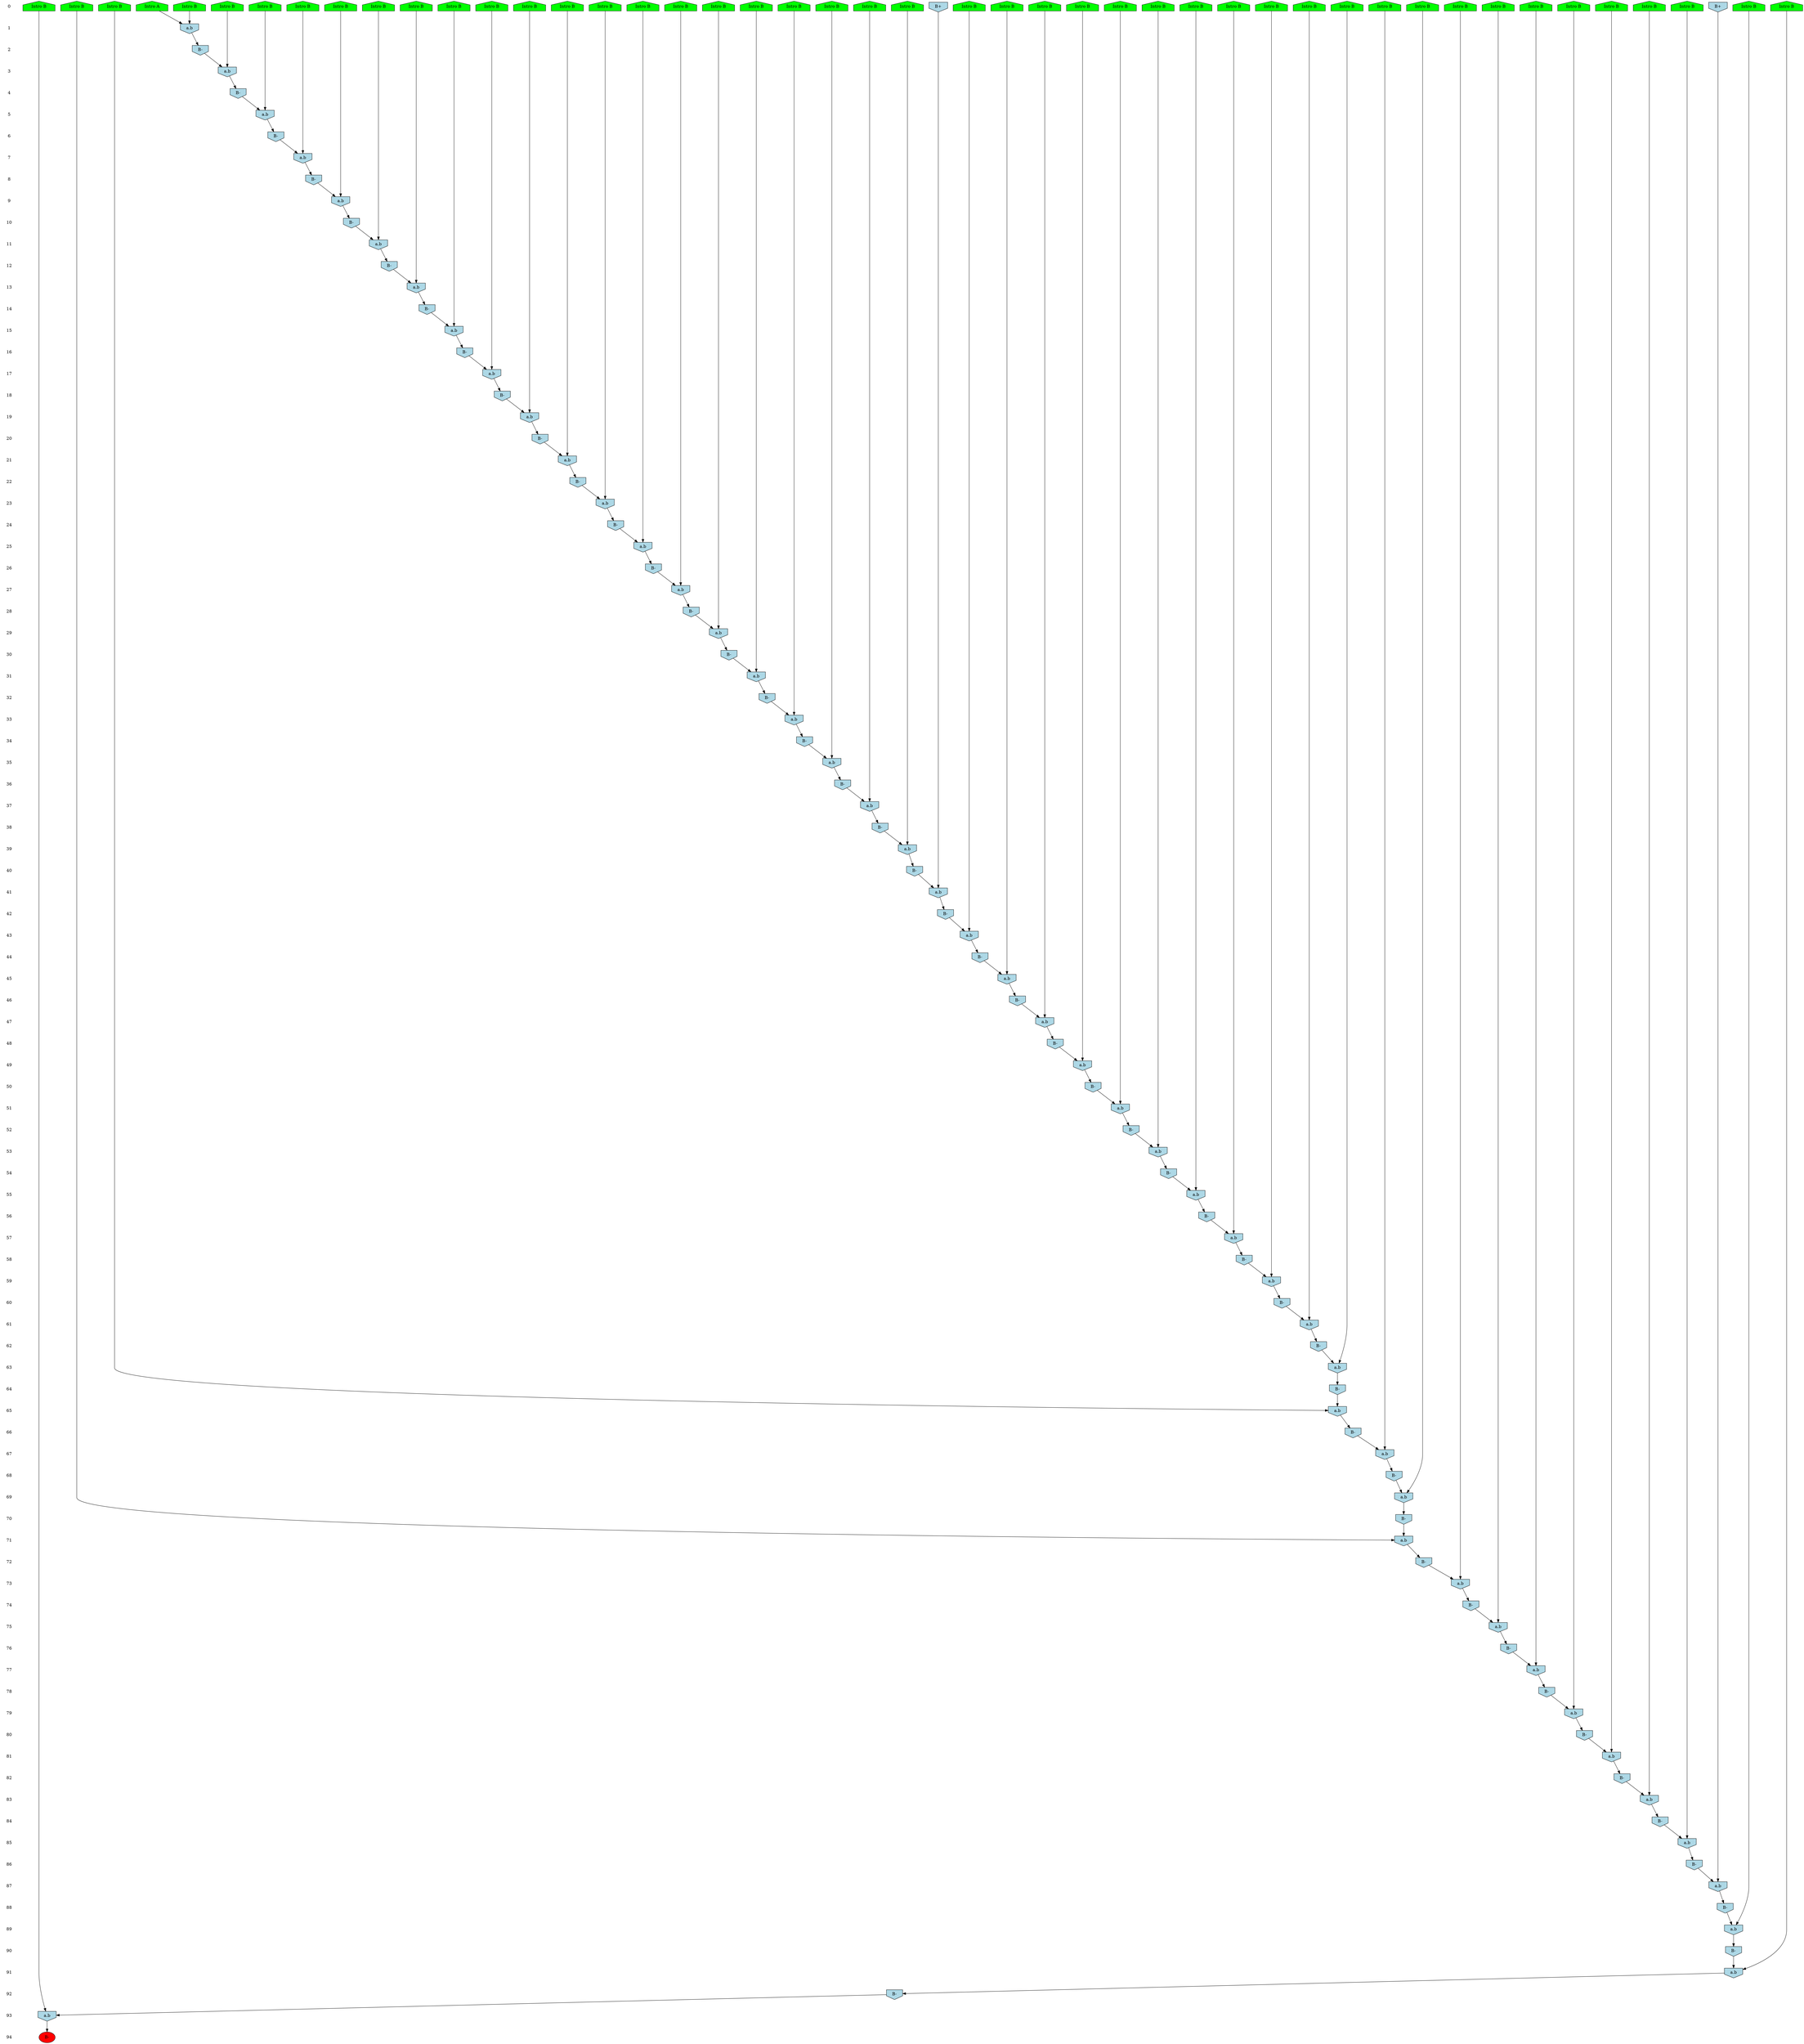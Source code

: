/* Compression of 1 causal flows obtained in average at 4.170460E+01 t.u */
/* Compressed causal flows were: [47] */
digraph G{
 ranksep=.5 ; 
{ rank = same ; "0" [shape=plaintext] ; node_1 [label ="Intro B", shape=house, style=filled, fillcolor=green] ;
node_2 [label ="Intro B", shape=house, style=filled, fillcolor=green] ;
node_3 [label ="Intro B", shape=house, style=filled, fillcolor=green] ;
node_4 [label ="Intro B", shape=house, style=filled, fillcolor=green] ;
node_5 [label ="Intro B", shape=house, style=filled, fillcolor=green] ;
node_6 [label ="Intro B", shape=house, style=filled, fillcolor=green] ;
node_7 [label ="Intro B", shape=house, style=filled, fillcolor=green] ;
node_8 [label ="Intro B", shape=house, style=filled, fillcolor=green] ;
node_9 [label ="Intro B", shape=house, style=filled, fillcolor=green] ;
node_10 [label ="Intro B", shape=house, style=filled, fillcolor=green] ;
node_11 [label ="Intro B", shape=house, style=filled, fillcolor=green] ;
node_12 [label ="Intro B", shape=house, style=filled, fillcolor=green] ;
node_13 [label ="Intro B", shape=house, style=filled, fillcolor=green] ;
node_14 [label ="Intro B", shape=house, style=filled, fillcolor=green] ;
node_15 [label ="Intro B", shape=house, style=filled, fillcolor=green] ;
node_16 [label ="Intro B", shape=house, style=filled, fillcolor=green] ;
node_17 [label ="Intro B", shape=house, style=filled, fillcolor=green] ;
node_18 [label ="Intro B", shape=house, style=filled, fillcolor=green] ;
node_19 [label ="Intro B", shape=house, style=filled, fillcolor=green] ;
node_20 [label ="Intro B", shape=house, style=filled, fillcolor=green] ;
node_21 [label ="Intro B", shape=house, style=filled, fillcolor=green] ;
node_22 [label ="Intro B", shape=house, style=filled, fillcolor=green] ;
node_23 [label ="Intro B", shape=house, style=filled, fillcolor=green] ;
node_24 [label ="Intro B", shape=house, style=filled, fillcolor=green] ;
node_25 [label ="Intro B", shape=house, style=filled, fillcolor=green] ;
node_26 [label ="Intro B", shape=house, style=filled, fillcolor=green] ;
node_27 [label ="Intro B", shape=house, style=filled, fillcolor=green] ;
node_28 [label ="Intro B", shape=house, style=filled, fillcolor=green] ;
node_29 [label ="Intro B", shape=house, style=filled, fillcolor=green] ;
node_30 [label ="Intro B", shape=house, style=filled, fillcolor=green] ;
node_31 [label ="Intro B", shape=house, style=filled, fillcolor=green] ;
node_32 [label ="Intro B", shape=house, style=filled, fillcolor=green] ;
node_33 [label ="Intro B", shape=house, style=filled, fillcolor=green] ;
node_34 [label ="Intro B", shape=house, style=filled, fillcolor=green] ;
node_35 [label ="Intro B", shape=house, style=filled, fillcolor=green] ;
node_36 [label ="Intro B", shape=house, style=filled, fillcolor=green] ;
node_37 [label ="Intro B", shape=house, style=filled, fillcolor=green] ;
node_38 [label ="Intro B", shape=house, style=filled, fillcolor=green] ;
node_39 [label ="Intro B", shape=house, style=filled, fillcolor=green] ;
node_40 [label ="Intro B", shape=house, style=filled, fillcolor=green] ;
node_41 [label ="Intro B", shape=house, style=filled, fillcolor=green] ;
node_42 [label ="Intro B", shape=house, style=filled, fillcolor=green] ;
node_43 [label ="Intro B", shape=house, style=filled, fillcolor=green] ;
node_44 [label ="Intro B", shape=house, style=filled, fillcolor=green] ;
node_45 [label ="Intro B", shape=house, style=filled, fillcolor=green] ;
node_46 [label ="Intro A", shape=house, style=filled, fillcolor=green] ;
node_60 [label="B+", shape=invhouse, style=filled, fillcolor = lightblue] ;
node_113 [label="B+", shape=invhouse, style=filled, fillcolor = lightblue] ;
}
{ rank = same ; "1" [shape=plaintext] ; node_47 [label="a.b", shape=invhouse, style=filled, fillcolor = lightblue] ;
}
{ rank = same ; "2" [shape=plaintext] ; node_48 [label="B-", shape=invhouse, style=filled, fillcolor = lightblue] ;
}
{ rank = same ; "3" [shape=plaintext] ; node_49 [label="a.b", shape=invhouse, style=filled, fillcolor = lightblue] ;
}
{ rank = same ; "4" [shape=plaintext] ; node_50 [label="B-", shape=invhouse, style=filled, fillcolor = lightblue] ;
}
{ rank = same ; "5" [shape=plaintext] ; node_51 [label="a.b", shape=invhouse, style=filled, fillcolor = lightblue] ;
}
{ rank = same ; "6" [shape=plaintext] ; node_52 [label="B-", shape=invhouse, style=filled, fillcolor = lightblue] ;
}
{ rank = same ; "7" [shape=plaintext] ; node_53 [label="a.b", shape=invhouse, style=filled, fillcolor = lightblue] ;
}
{ rank = same ; "8" [shape=plaintext] ; node_54 [label="B-", shape=invhouse, style=filled, fillcolor = lightblue] ;
}
{ rank = same ; "9" [shape=plaintext] ; node_55 [label="a.b", shape=invhouse, style=filled, fillcolor = lightblue] ;
}
{ rank = same ; "10" [shape=plaintext] ; node_56 [label="B-", shape=invhouse, style=filled, fillcolor = lightblue] ;
}
{ rank = same ; "11" [shape=plaintext] ; node_57 [label="a.b", shape=invhouse, style=filled, fillcolor = lightblue] ;
}
{ rank = same ; "12" [shape=plaintext] ; node_58 [label="B-", shape=invhouse, style=filled, fillcolor = lightblue] ;
}
{ rank = same ; "13" [shape=plaintext] ; node_59 [label="a.b", shape=invhouse, style=filled, fillcolor = lightblue] ;
}
{ rank = same ; "14" [shape=plaintext] ; node_61 [label="B-", shape=invhouse, style=filled, fillcolor = lightblue] ;
}
{ rank = same ; "15" [shape=plaintext] ; node_62 [label="a.b", shape=invhouse, style=filled, fillcolor = lightblue] ;
}
{ rank = same ; "16" [shape=plaintext] ; node_63 [label="B-", shape=invhouse, style=filled, fillcolor = lightblue] ;
}
{ rank = same ; "17" [shape=plaintext] ; node_64 [label="a.b", shape=invhouse, style=filled, fillcolor = lightblue] ;
}
{ rank = same ; "18" [shape=plaintext] ; node_65 [label="B-", shape=invhouse, style=filled, fillcolor = lightblue] ;
}
{ rank = same ; "19" [shape=plaintext] ; node_66 [label="a.b", shape=invhouse, style=filled, fillcolor = lightblue] ;
}
{ rank = same ; "20" [shape=plaintext] ; node_67 [label="B-", shape=invhouse, style=filled, fillcolor = lightblue] ;
}
{ rank = same ; "21" [shape=plaintext] ; node_68 [label="a.b", shape=invhouse, style=filled, fillcolor = lightblue] ;
}
{ rank = same ; "22" [shape=plaintext] ; node_69 [label="B-", shape=invhouse, style=filled, fillcolor = lightblue] ;
}
{ rank = same ; "23" [shape=plaintext] ; node_70 [label="a.b", shape=invhouse, style=filled, fillcolor = lightblue] ;
}
{ rank = same ; "24" [shape=plaintext] ; node_71 [label="B-", shape=invhouse, style=filled, fillcolor = lightblue] ;
}
{ rank = same ; "25" [shape=plaintext] ; node_72 [label="a.b", shape=invhouse, style=filled, fillcolor = lightblue] ;
}
{ rank = same ; "26" [shape=plaintext] ; node_73 [label="B-", shape=invhouse, style=filled, fillcolor = lightblue] ;
}
{ rank = same ; "27" [shape=plaintext] ; node_74 [label="a.b", shape=invhouse, style=filled, fillcolor = lightblue] ;
}
{ rank = same ; "28" [shape=plaintext] ; node_75 [label="B-", shape=invhouse, style=filled, fillcolor = lightblue] ;
}
{ rank = same ; "29" [shape=plaintext] ; node_76 [label="a.b", shape=invhouse, style=filled, fillcolor = lightblue] ;
}
{ rank = same ; "30" [shape=plaintext] ; node_77 [label="B-", shape=invhouse, style=filled, fillcolor = lightblue] ;
}
{ rank = same ; "31" [shape=plaintext] ; node_78 [label="a.b", shape=invhouse, style=filled, fillcolor = lightblue] ;
}
{ rank = same ; "32" [shape=plaintext] ; node_79 [label="B-", shape=invhouse, style=filled, fillcolor = lightblue] ;
}
{ rank = same ; "33" [shape=plaintext] ; node_80 [label="a.b", shape=invhouse, style=filled, fillcolor = lightblue] ;
}
{ rank = same ; "34" [shape=plaintext] ; node_81 [label="B-", shape=invhouse, style=filled, fillcolor = lightblue] ;
}
{ rank = same ; "35" [shape=plaintext] ; node_82 [label="a.b", shape=invhouse, style=filled, fillcolor = lightblue] ;
}
{ rank = same ; "36" [shape=plaintext] ; node_83 [label="B-", shape=invhouse, style=filled, fillcolor = lightblue] ;
}
{ rank = same ; "37" [shape=plaintext] ; node_84 [label="a.b", shape=invhouse, style=filled, fillcolor = lightblue] ;
}
{ rank = same ; "38" [shape=plaintext] ; node_85 [label="B-", shape=invhouse, style=filled, fillcolor = lightblue] ;
}
{ rank = same ; "39" [shape=plaintext] ; node_86 [label="a.b", shape=invhouse, style=filled, fillcolor = lightblue] ;
}
{ rank = same ; "40" [shape=plaintext] ; node_87 [label="B-", shape=invhouse, style=filled, fillcolor = lightblue] ;
}
{ rank = same ; "41" [shape=plaintext] ; node_88 [label="a.b", shape=invhouse, style=filled, fillcolor = lightblue] ;
}
{ rank = same ; "42" [shape=plaintext] ; node_89 [label="B-", shape=invhouse, style=filled, fillcolor = lightblue] ;
}
{ rank = same ; "43" [shape=plaintext] ; node_90 [label="a.b", shape=invhouse, style=filled, fillcolor = lightblue] ;
}
{ rank = same ; "44" [shape=plaintext] ; node_91 [label="B-", shape=invhouse, style=filled, fillcolor = lightblue] ;
}
{ rank = same ; "45" [shape=plaintext] ; node_92 [label="a.b", shape=invhouse, style=filled, fillcolor = lightblue] ;
}
{ rank = same ; "46" [shape=plaintext] ; node_93 [label="B-", shape=invhouse, style=filled, fillcolor = lightblue] ;
}
{ rank = same ; "47" [shape=plaintext] ; node_94 [label="a.b", shape=invhouse, style=filled, fillcolor = lightblue] ;
}
{ rank = same ; "48" [shape=plaintext] ; node_95 [label="B-", shape=invhouse, style=filled, fillcolor = lightblue] ;
}
{ rank = same ; "49" [shape=plaintext] ; node_96 [label="a.b", shape=invhouse, style=filled, fillcolor = lightblue] ;
}
{ rank = same ; "50" [shape=plaintext] ; node_97 [label="B-", shape=invhouse, style=filled, fillcolor = lightblue] ;
}
{ rank = same ; "51" [shape=plaintext] ; node_98 [label="a.b", shape=invhouse, style=filled, fillcolor = lightblue] ;
}
{ rank = same ; "52" [shape=plaintext] ; node_99 [label="B-", shape=invhouse, style=filled, fillcolor = lightblue] ;
}
{ rank = same ; "53" [shape=plaintext] ; node_100 [label="a.b", shape=invhouse, style=filled, fillcolor = lightblue] ;
}
{ rank = same ; "54" [shape=plaintext] ; node_101 [label="B-", shape=invhouse, style=filled, fillcolor = lightblue] ;
}
{ rank = same ; "55" [shape=plaintext] ; node_102 [label="a.b", shape=invhouse, style=filled, fillcolor = lightblue] ;
}
{ rank = same ; "56" [shape=plaintext] ; node_103 [label="B-", shape=invhouse, style=filled, fillcolor = lightblue] ;
}
{ rank = same ; "57" [shape=plaintext] ; node_104 [label="a.b", shape=invhouse, style=filled, fillcolor = lightblue] ;
}
{ rank = same ; "58" [shape=plaintext] ; node_105 [label="B-", shape=invhouse, style=filled, fillcolor = lightblue] ;
}
{ rank = same ; "59" [shape=plaintext] ; node_106 [label="a.b", shape=invhouse, style=filled, fillcolor = lightblue] ;
}
{ rank = same ; "60" [shape=plaintext] ; node_107 [label="B-", shape=invhouse, style=filled, fillcolor = lightblue] ;
}
{ rank = same ; "61" [shape=plaintext] ; node_108 [label="a.b", shape=invhouse, style=filled, fillcolor = lightblue] ;
}
{ rank = same ; "62" [shape=plaintext] ; node_109 [label="B-", shape=invhouse, style=filled, fillcolor = lightblue] ;
}
{ rank = same ; "63" [shape=plaintext] ; node_110 [label="a.b", shape=invhouse, style=filled, fillcolor = lightblue] ;
}
{ rank = same ; "64" [shape=plaintext] ; node_111 [label="B-", shape=invhouse, style=filled, fillcolor = lightblue] ;
}
{ rank = same ; "65" [shape=plaintext] ; node_112 [label="a.b", shape=invhouse, style=filled, fillcolor = lightblue] ;
}
{ rank = same ; "66" [shape=plaintext] ; node_114 [label="B-", shape=invhouse, style=filled, fillcolor = lightblue] ;
}
{ rank = same ; "67" [shape=plaintext] ; node_115 [label="a.b", shape=invhouse, style=filled, fillcolor = lightblue] ;
}
{ rank = same ; "68" [shape=plaintext] ; node_116 [label="B-", shape=invhouse, style=filled, fillcolor = lightblue] ;
}
{ rank = same ; "69" [shape=plaintext] ; node_117 [label="a.b", shape=invhouse, style=filled, fillcolor = lightblue] ;
}
{ rank = same ; "70" [shape=plaintext] ; node_118 [label="B-", shape=invhouse, style=filled, fillcolor = lightblue] ;
}
{ rank = same ; "71" [shape=plaintext] ; node_119 [label="a.b", shape=invhouse, style=filled, fillcolor = lightblue] ;
}
{ rank = same ; "72" [shape=plaintext] ; node_120 [label="B-", shape=invhouse, style=filled, fillcolor = lightblue] ;
}
{ rank = same ; "73" [shape=plaintext] ; node_121 [label="a.b", shape=invhouse, style=filled, fillcolor = lightblue] ;
}
{ rank = same ; "74" [shape=plaintext] ; node_122 [label="B-", shape=invhouse, style=filled, fillcolor = lightblue] ;
}
{ rank = same ; "75" [shape=plaintext] ; node_123 [label="a.b", shape=invhouse, style=filled, fillcolor = lightblue] ;
}
{ rank = same ; "76" [shape=plaintext] ; node_124 [label="B-", shape=invhouse, style=filled, fillcolor = lightblue] ;
}
{ rank = same ; "77" [shape=plaintext] ; node_125 [label="a.b", shape=invhouse, style=filled, fillcolor = lightblue] ;
}
{ rank = same ; "78" [shape=plaintext] ; node_126 [label="B-", shape=invhouse, style=filled, fillcolor = lightblue] ;
}
{ rank = same ; "79" [shape=plaintext] ; node_127 [label="a.b", shape=invhouse, style=filled, fillcolor = lightblue] ;
}
{ rank = same ; "80" [shape=plaintext] ; node_128 [label="B-", shape=invhouse, style=filled, fillcolor = lightblue] ;
}
{ rank = same ; "81" [shape=plaintext] ; node_129 [label="a.b", shape=invhouse, style=filled, fillcolor = lightblue] ;
}
{ rank = same ; "82" [shape=plaintext] ; node_130 [label="B-", shape=invhouse, style=filled, fillcolor = lightblue] ;
}
{ rank = same ; "83" [shape=plaintext] ; node_131 [label="a.b", shape=invhouse, style=filled, fillcolor = lightblue] ;
}
{ rank = same ; "84" [shape=plaintext] ; node_132 [label="B-", shape=invhouse, style=filled, fillcolor = lightblue] ;
}
{ rank = same ; "85" [shape=plaintext] ; node_133 [label="a.b", shape=invhouse, style=filled, fillcolor = lightblue] ;
}
{ rank = same ; "86" [shape=plaintext] ; node_134 [label="B-", shape=invhouse, style=filled, fillcolor = lightblue] ;
}
{ rank = same ; "87" [shape=plaintext] ; node_135 [label="a.b", shape=invhouse, style=filled, fillcolor = lightblue] ;
}
{ rank = same ; "88" [shape=plaintext] ; node_136 [label="B-", shape=invhouse, style=filled, fillcolor = lightblue] ;
}
{ rank = same ; "89" [shape=plaintext] ; node_137 [label="a.b", shape=invhouse, style=filled, fillcolor = lightblue] ;
}
{ rank = same ; "90" [shape=plaintext] ; node_138 [label="B-", shape=invhouse, style=filled, fillcolor = lightblue] ;
}
{ rank = same ; "91" [shape=plaintext] ; node_139 [label="a.b", shape=invhouse, style=filled, fillcolor = lightblue] ;
}
{ rank = same ; "92" [shape=plaintext] ; node_140 [label="B-", shape=invhouse, style=filled, fillcolor = lightblue] ;
}
{ rank = same ; "93" [shape=plaintext] ; node_141 [label="a.b", shape=invhouse, style=filled, fillcolor = lightblue] ;
}
{ rank = same ; "94" [shape=plaintext] ; node_142 [label ="B-", style=filled, fillcolor=red] ;
}
"0" -> "1" [style="invis"]; 
"1" -> "2" [style="invis"]; 
"2" -> "3" [style="invis"]; 
"3" -> "4" [style="invis"]; 
"4" -> "5" [style="invis"]; 
"5" -> "6" [style="invis"]; 
"6" -> "7" [style="invis"]; 
"7" -> "8" [style="invis"]; 
"8" -> "9" [style="invis"]; 
"9" -> "10" [style="invis"]; 
"10" -> "11" [style="invis"]; 
"11" -> "12" [style="invis"]; 
"12" -> "13" [style="invis"]; 
"13" -> "14" [style="invis"]; 
"14" -> "15" [style="invis"]; 
"15" -> "16" [style="invis"]; 
"16" -> "17" [style="invis"]; 
"17" -> "18" [style="invis"]; 
"18" -> "19" [style="invis"]; 
"19" -> "20" [style="invis"]; 
"20" -> "21" [style="invis"]; 
"21" -> "22" [style="invis"]; 
"22" -> "23" [style="invis"]; 
"23" -> "24" [style="invis"]; 
"24" -> "25" [style="invis"]; 
"25" -> "26" [style="invis"]; 
"26" -> "27" [style="invis"]; 
"27" -> "28" [style="invis"]; 
"28" -> "29" [style="invis"]; 
"29" -> "30" [style="invis"]; 
"30" -> "31" [style="invis"]; 
"31" -> "32" [style="invis"]; 
"32" -> "33" [style="invis"]; 
"33" -> "34" [style="invis"]; 
"34" -> "35" [style="invis"]; 
"35" -> "36" [style="invis"]; 
"36" -> "37" [style="invis"]; 
"37" -> "38" [style="invis"]; 
"38" -> "39" [style="invis"]; 
"39" -> "40" [style="invis"]; 
"40" -> "41" [style="invis"]; 
"41" -> "42" [style="invis"]; 
"42" -> "43" [style="invis"]; 
"43" -> "44" [style="invis"]; 
"44" -> "45" [style="invis"]; 
"45" -> "46" [style="invis"]; 
"46" -> "47" [style="invis"]; 
"47" -> "48" [style="invis"]; 
"48" -> "49" [style="invis"]; 
"49" -> "50" [style="invis"]; 
"50" -> "51" [style="invis"]; 
"51" -> "52" [style="invis"]; 
"52" -> "53" [style="invis"]; 
"53" -> "54" [style="invis"]; 
"54" -> "55" [style="invis"]; 
"55" -> "56" [style="invis"]; 
"56" -> "57" [style="invis"]; 
"57" -> "58" [style="invis"]; 
"58" -> "59" [style="invis"]; 
"59" -> "60" [style="invis"]; 
"60" -> "61" [style="invis"]; 
"61" -> "62" [style="invis"]; 
"62" -> "63" [style="invis"]; 
"63" -> "64" [style="invis"]; 
"64" -> "65" [style="invis"]; 
"65" -> "66" [style="invis"]; 
"66" -> "67" [style="invis"]; 
"67" -> "68" [style="invis"]; 
"68" -> "69" [style="invis"]; 
"69" -> "70" [style="invis"]; 
"70" -> "71" [style="invis"]; 
"71" -> "72" [style="invis"]; 
"72" -> "73" [style="invis"]; 
"73" -> "74" [style="invis"]; 
"74" -> "75" [style="invis"]; 
"75" -> "76" [style="invis"]; 
"76" -> "77" [style="invis"]; 
"77" -> "78" [style="invis"]; 
"78" -> "79" [style="invis"]; 
"79" -> "80" [style="invis"]; 
"80" -> "81" [style="invis"]; 
"81" -> "82" [style="invis"]; 
"82" -> "83" [style="invis"]; 
"83" -> "84" [style="invis"]; 
"84" -> "85" [style="invis"]; 
"85" -> "86" [style="invis"]; 
"86" -> "87" [style="invis"]; 
"87" -> "88" [style="invis"]; 
"88" -> "89" [style="invis"]; 
"89" -> "90" [style="invis"]; 
"90" -> "91" [style="invis"]; 
"91" -> "92" [style="invis"]; 
"92" -> "93" [style="invis"]; 
"93" -> "94" [style="invis"]; 
node_5 -> node_47
node_46 -> node_47
node_47 -> node_48
node_16 -> node_49
node_48 -> node_49
node_49 -> node_50
node_13 -> node_51
node_50 -> node_51
node_51 -> node_52
node_40 -> node_53
node_52 -> node_53
node_53 -> node_54
node_9 -> node_55
node_54 -> node_55
node_55 -> node_56
node_28 -> node_57
node_56 -> node_57
node_57 -> node_58
node_31 -> node_59
node_58 -> node_59
node_59 -> node_61
node_37 -> node_62
node_61 -> node_62
node_62 -> node_63
node_18 -> node_64
node_63 -> node_64
node_64 -> node_65
node_7 -> node_66
node_65 -> node_66
node_66 -> node_67
node_42 -> node_68
node_67 -> node_68
node_68 -> node_69
node_14 -> node_70
node_69 -> node_70
node_70 -> node_71
node_39 -> node_72
node_71 -> node_72
node_72 -> node_73
node_23 -> node_74
node_73 -> node_74
node_74 -> node_75
node_19 -> node_76
node_75 -> node_76
node_76 -> node_77
node_3 -> node_78
node_77 -> node_78
node_78 -> node_79
node_25 -> node_80
node_79 -> node_80
node_80 -> node_81
node_12 -> node_82
node_81 -> node_82
node_82 -> node_83
node_11 -> node_84
node_83 -> node_84
node_84 -> node_85
node_17 -> node_86
node_85 -> node_86
node_86 -> node_87
node_60 -> node_88
node_87 -> node_88
node_88 -> node_89
node_34 -> node_90
node_89 -> node_90
node_90 -> node_91
node_27 -> node_92
node_91 -> node_92
node_92 -> node_93
node_22 -> node_94
node_93 -> node_94
node_94 -> node_95
node_26 -> node_96
node_95 -> node_96
node_96 -> node_97
node_43 -> node_98
node_97 -> node_98
node_98 -> node_99
node_10 -> node_100
node_99 -> node_100
node_100 -> node_101
node_20 -> node_102
node_101 -> node_102
node_102 -> node_103
node_2 -> node_104
node_103 -> node_104
node_104 -> node_105
node_36 -> node_106
node_105 -> node_106
node_106 -> node_107
node_8 -> node_108
node_107 -> node_108
node_108 -> node_109
node_30 -> node_110
node_109 -> node_110
node_110 -> node_111
node_1 -> node_112
node_111 -> node_112
node_112 -> node_114
node_33 -> node_115
node_114 -> node_115
node_115 -> node_116
node_15 -> node_117
node_116 -> node_117
node_117 -> node_118
node_24 -> node_119
node_118 -> node_119
node_119 -> node_120
node_35 -> node_121
node_120 -> node_121
node_121 -> node_122
node_21 -> node_123
node_122 -> node_123
node_123 -> node_124
node_38 -> node_125
node_124 -> node_125
node_125 -> node_126
node_44 -> node_127
node_126 -> node_127
node_127 -> node_128
node_45 -> node_129
node_128 -> node_129
node_129 -> node_130
node_32 -> node_131
node_130 -> node_131
node_131 -> node_132
node_6 -> node_133
node_132 -> node_133
node_133 -> node_134
node_113 -> node_135
node_134 -> node_135
node_135 -> node_136
node_4 -> node_137
node_136 -> node_137
node_137 -> node_138
node_41 -> node_139
node_138 -> node_139
node_139 -> node_140
node_29 -> node_141
node_140 -> node_141
node_141 -> node_142
}
/*
 Dot generation time: 0.000955
*/